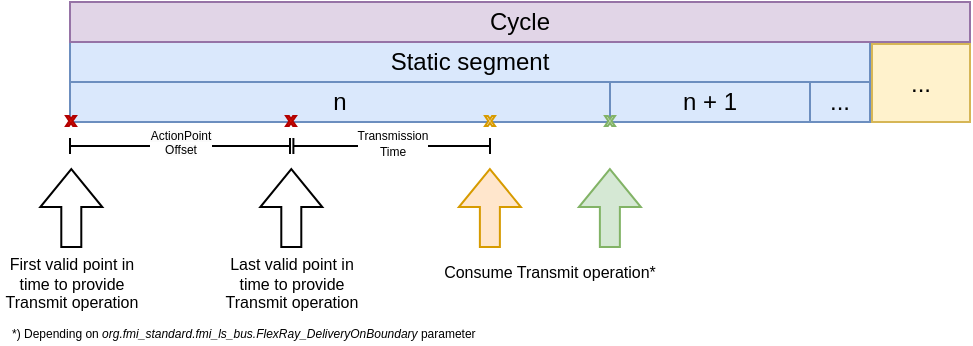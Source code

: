 <mxfile version="24.3.1" type="device">
  <diagram name="Page-1" id="FQamRQtbCovPPlWkLl-8">
    <mxGraphModel dx="1125" dy="158" grid="1" gridSize="10" guides="1" tooltips="1" connect="1" arrows="1" fold="1" page="1" pageScale="1" pageWidth="850" pageHeight="1100" math="0" shadow="0">
      <root>
        <mxCell id="0" />
        <mxCell id="1" parent="0" />
        <mxCell id="Iu5T4A_Y-ULl8Hdi1_dx-2" value="&#xa;&lt;span style=&quot;color: rgb(0, 0, 0); font-family: Helvetica; font-size: 6px; font-style: normal; font-variant-ligatures: normal; font-variant-caps: normal; font-weight: 400; letter-spacing: normal; orphans: 2; text-align: center; text-indent: 0px; text-transform: none; widows: 2; word-spacing: 0px; -webkit-text-stroke-width: 0px; white-space: normal; background-color: rgb(251, 251, 251); text-decoration-thickness: initial; text-decoration-style: initial; text-decoration-color: initial; float: none; display: inline !important;&quot;&gt;ActionPoint Offset&lt;/span&gt;&#xa;&#xa;" style="endArrow=baseDash;startArrow=baseDash;html=1;rounded=0;fontSize=6;spacingTop=4;startFill=0;endFill=0;" parent="1" edge="1">
          <mxGeometry width="50" height="50" relative="1" as="geometry">
            <mxPoint x="-10" y="512" as="sourcePoint" />
            <mxPoint x="100" y="512" as="targetPoint" />
          </mxGeometry>
        </mxCell>
        <mxCell id="EbGOq2tml0lDP4HWyABb-1" value="Static segment" style="rounded=0;whiteSpace=wrap;html=1;fillColor=#dae8fc;strokeColor=#6c8ebf;" parent="1" vertex="1">
          <mxGeometry x="79.17" y="460" width="240" height="20" as="geometry" />
        </mxCell>
        <mxCell id="EbGOq2tml0lDP4HWyABb-2" value="1" style="rounded=0;whiteSpace=wrap;html=1;fillColor=#dae8fc;strokeColor=#6c8ebf;" parent="1" vertex="1">
          <mxGeometry x="79.17" y="480" width="80" height="20" as="geometry" />
        </mxCell>
        <mxCell id="EbGOq2tml0lDP4HWyABb-5" value="Cycle" style="rounded=0;whiteSpace=wrap;html=1;fillColor=#e1d5e7;strokeColor=#9673a6;" parent="1" vertex="1">
          <mxGeometry x="79.17" y="440" width="360.83" height="20" as="geometry" />
        </mxCell>
        <mxCell id="EbGOq2tml0lDP4HWyABb-11" value="Static segment" style="rounded=0;whiteSpace=wrap;html=1;fillColor=#dae8fc;strokeColor=#6c8ebf;" parent="1" vertex="1">
          <mxGeometry x="-10" y="460" width="400" height="20" as="geometry" />
        </mxCell>
        <mxCell id="EbGOq2tml0lDP4HWyABb-12" value="n" style="rounded=0;whiteSpace=wrap;html=1;fillColor=#dae8fc;strokeColor=#6c8ebf;" parent="1" vertex="1">
          <mxGeometry x="-10" y="480" width="270" height="20" as="geometry" />
        </mxCell>
        <mxCell id="EbGOq2tml0lDP4HWyABb-13" value="n + 1" style="rounded=0;whiteSpace=wrap;html=1;fillColor=#dae8fc;strokeColor=#6c8ebf;" parent="1" vertex="1">
          <mxGeometry x="260" y="480" width="100" height="20" as="geometry" />
        </mxCell>
        <mxCell id="EbGOq2tml0lDP4HWyABb-14" value="..." style="rounded=0;whiteSpace=wrap;html=1;fillColor=#dae8fc;strokeColor=#6c8ebf;" parent="1" vertex="1">
          <mxGeometry x="360" y="480" width="30" height="20" as="geometry" />
        </mxCell>
        <mxCell id="EbGOq2tml0lDP4HWyABb-15" value="Cycle" style="rounded=0;whiteSpace=wrap;html=1;fillColor=#e1d5e7;strokeColor=#9673a6;" parent="1" vertex="1">
          <mxGeometry x="-10" y="440" width="450" height="20" as="geometry" />
        </mxCell>
        <mxCell id="EbGOq2tml0lDP4HWyABb-16" value="Last valid point in time to provide Transmit operation" style="text;html=1;strokeColor=none;fillColor=none;align=center;verticalAlign=middle;whiteSpace=wrap;rounded=0;fontSize=8;" parent="1" vertex="1">
          <mxGeometry x="65" y="566" width="72.09" height="30" as="geometry" />
        </mxCell>
        <mxCell id="EbGOq2tml0lDP4HWyABb-17" value="" style="shape=flexArrow;endArrow=classic;html=1;rounded=0;fillColor=default;" parent="1" edge="1">
          <mxGeometry width="50" height="50" relative="1" as="geometry">
            <mxPoint x="100.65" y="563" as="sourcePoint" />
            <mxPoint x="100.65" y="523" as="targetPoint" />
          </mxGeometry>
        </mxCell>
        <mxCell id="EbGOq2tml0lDP4HWyABb-18" value="" style="shape=flexArrow;endArrow=classic;html=1;rounded=0;fillColor=#ffe6cc;strokeColor=#d79b00;" parent="1" edge="1">
          <mxGeometry width="50" height="50" relative="1" as="geometry">
            <mxPoint x="199.94" y="563" as="sourcePoint" />
            <mxPoint x="199.94" y="523" as="targetPoint" />
          </mxGeometry>
        </mxCell>
        <mxCell id="EbGOq2tml0lDP4HWyABb-19" value="Consume Transmit operation*" style="text;html=1;strokeColor=none;fillColor=none;align=center;verticalAlign=middle;whiteSpace=wrap;rounded=0;fontSize=8;" parent="1" vertex="1">
          <mxGeometry x="166.87" y="560" width="126.13" height="30" as="geometry" />
        </mxCell>
        <mxCell id="EbGOq2tml0lDP4HWyABb-20" value="..." style="rounded=0;whiteSpace=wrap;html=1;fillColor=#fff2cc;strokeColor=#d6b656;spacingLeft=0;" parent="1" vertex="1">
          <mxGeometry x="391" y="461" width="49" height="39" as="geometry" />
        </mxCell>
        <mxCell id="Iu5T4A_Y-ULl8Hdi1_dx-4" value="Transmission&lt;br&gt;Time" style="endArrow=baseDash;startArrow=baseDash;html=1;rounded=0;fontSize=6;spacingTop=-2;startFill=0;endFill=0;exitX=0.5;exitY=1;exitDx=0;exitDy=0;" parent="1" edge="1">
          <mxGeometry width="50" height="50" relative="1" as="geometry">
            <mxPoint x="101.695" y="512" as="sourcePoint" />
            <mxPoint x="200" y="512" as="targetPoint" />
          </mxGeometry>
        </mxCell>
        <mxCell id="Iu5T4A_Y-ULl8Hdi1_dx-5" value="" style="verticalLabelPosition=bottom;verticalAlign=top;html=1;shape=mxgraph.basic.x;fillColor=#ffe6cc;strokeColor=#d79b00;" parent="1" vertex="1">
          <mxGeometry x="197.5" y="497" width="5" height="5" as="geometry" />
        </mxCell>
        <mxCell id="92ViWbQW8opbl-_su2DC-1" value="First valid point in time to provide Transmit operation" style="text;html=1;strokeColor=none;fillColor=none;align=center;verticalAlign=middle;whiteSpace=wrap;rounded=0;fontSize=8;" parent="1" vertex="1">
          <mxGeometry x="-45" y="566" width="72.09" height="30" as="geometry" />
        </mxCell>
        <mxCell id="92ViWbQW8opbl-_su2DC-2" value="" style="shape=flexArrow;endArrow=classic;html=1;rounded=0;fillColor=default;" parent="1" edge="1">
          <mxGeometry width="50" height="50" relative="1" as="geometry">
            <mxPoint x="-9.35" y="563" as="sourcePoint" />
            <mxPoint x="-9.35" y="523" as="targetPoint" />
          </mxGeometry>
        </mxCell>
        <mxCell id="92ViWbQW8opbl-_su2DC-3" value="" style="verticalLabelPosition=bottom;verticalAlign=top;html=1;shape=mxgraph.basic.x;fillColor=#e51400;fontColor=#ffffff;strokeColor=#B20000;" parent="1" vertex="1">
          <mxGeometry x="98" y="497" width="5" height="5" as="geometry" />
        </mxCell>
        <mxCell id="92ViWbQW8opbl-_su2DC-4" value="" style="verticalLabelPosition=bottom;verticalAlign=top;html=1;shape=mxgraph.basic.x;fillColor=#e51400;fontColor=#ffffff;strokeColor=#B20000;" parent="1" vertex="1">
          <mxGeometry x="-12" y="497" width="5" height="5" as="geometry" />
        </mxCell>
        <mxCell id="TcZOaGbHjQm0c26RxzKZ-1" value="" style="verticalLabelPosition=bottom;verticalAlign=top;html=1;shape=mxgraph.basic.x;fillColor=#d5e8d4;strokeColor=#82b366;" vertex="1" parent="1">
          <mxGeometry x="257.5" y="497" width="5" height="5" as="geometry" />
        </mxCell>
        <mxCell id="TcZOaGbHjQm0c26RxzKZ-2" value="*) Depending on&amp;nbsp;&lt;i style=&quot;font-size: 6px;&quot;&gt;org.fmi_standard.fmi_ls_bus.FlexRay_DeliveryOnBoundary&lt;/i&gt; parameter" style="text;html=1;align=left;verticalAlign=middle;whiteSpace=wrap;rounded=0;fontSize=6;" vertex="1" parent="1">
          <mxGeometry x="-41" y="601" width="321" height="10" as="geometry" />
        </mxCell>
        <mxCell id="TcZOaGbHjQm0c26RxzKZ-4" value="" style="shape=flexArrow;endArrow=classic;html=1;rounded=0;fillColor=#d5e8d4;strokeColor=#82b366;" edge="1" parent="1">
          <mxGeometry width="50" height="50" relative="1" as="geometry">
            <mxPoint x="259.94" y="563" as="sourcePoint" />
            <mxPoint x="259.94" y="523" as="targetPoint" />
          </mxGeometry>
        </mxCell>
      </root>
    </mxGraphModel>
  </diagram>
</mxfile>
